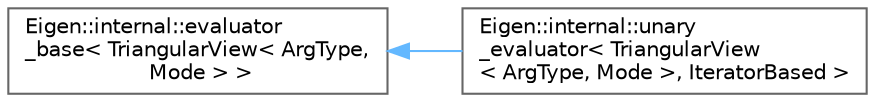 digraph "Graphical Class Hierarchy"
{
 // LATEX_PDF_SIZE
  bgcolor="transparent";
  edge [fontname=Helvetica,fontsize=10,labelfontname=Helvetica,labelfontsize=10];
  node [fontname=Helvetica,fontsize=10,shape=box,height=0.2,width=0.4];
  rankdir="LR";
  Node0 [id="Node000000",label="Eigen::internal::evaluator\l_base\< TriangularView\< ArgType,\l Mode \> \>",height=0.2,width=0.4,color="grey40", fillcolor="white", style="filled",URL="$structEigen_1_1internal_1_1evaluator__base.html",tooltip=" "];
  Node0 -> Node1 [id="edge826_Node000000_Node000001",dir="back",color="steelblue1",style="solid",tooltip=" "];
  Node1 [id="Node000001",label="Eigen::internal::unary\l_evaluator\< TriangularView\l\< ArgType, Mode \>, IteratorBased \>",height=0.2,width=0.4,color="grey40", fillcolor="white", style="filled",URL="$structEigen_1_1internal_1_1unary__evaluator_3_01TriangularView_3_01ArgType_00_01Mode_01_4_00_01IteratorBased_01_4.html",tooltip=" "];
}
